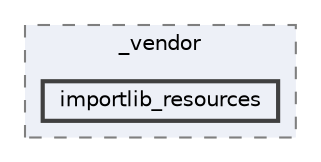 digraph "C:/Users/LukeMabie/documents/Development/Password_Saver_Using_Django-master/venv/Lib/site-packages/pkg_resources/_vendor/importlib_resources"
{
 // LATEX_PDF_SIZE
  bgcolor="transparent";
  edge [fontname=Helvetica,fontsize=10,labelfontname=Helvetica,labelfontsize=10];
  node [fontname=Helvetica,fontsize=10,shape=box,height=0.2,width=0.4];
  compound=true
  subgraph clusterdir_6e037d4c77184ff8932c92120b56bdd6 {
    graph [ bgcolor="#edf0f7", pencolor="grey50", label="_vendor", fontname=Helvetica,fontsize=10 style="filled,dashed", URL="dir_6e037d4c77184ff8932c92120b56bdd6.html",tooltip=""]
  dir_8ad8b69eb3a79060b272e517a8c831cb [label="importlib_resources", fillcolor="#edf0f7", color="grey25", style="filled,bold", URL="dir_8ad8b69eb3a79060b272e517a8c831cb.html",tooltip=""];
  }
}
